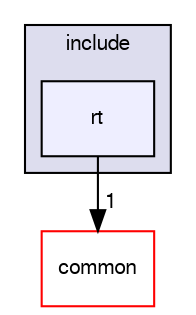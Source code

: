 digraph "rt" {
  compound=true
  node [ fontsize="10", fontname="FreeSans"];
  edge [ labelfontsize="10", labelfontname="FreeSans"];
  subgraph clusterdir_20818e807e73f5841d8cf65b57c69c9c {
    graph [ bgcolor="#ddddee", pencolor="black", label="include" fontname="FreeSans", fontsize="10", URL="dir_20818e807e73f5841d8cf65b57c69c9c.html"]
  dir_6844cdb0195786a1ce825e66a22893fa [shape=box, label="rt", style="filled", fillcolor="#eeeeff", pencolor="black", URL="dir_6844cdb0195786a1ce825e66a22893fa.html"];
  }
  dir_860379c26524a894b3cf97b5b1ba5bdb [shape=box label="common" fillcolor="white" style="filled" color="red" URL="dir_860379c26524a894b3cf97b5b1ba5bdb.html"];
  dir_6844cdb0195786a1ce825e66a22893fa->dir_860379c26524a894b3cf97b5b1ba5bdb [headlabel="1", labeldistance=1.5 headhref="dir_000029_000004.html"];
}

